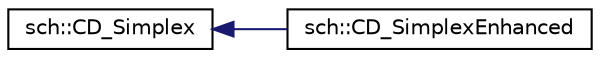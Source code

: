 digraph "Graphical Class Hierarchy"
{
  edge [fontname="Helvetica",fontsize="10",labelfontname="Helvetica",labelfontsize="10"];
  node [fontname="Helvetica",fontsize="10",shape=record];
  rankdir="LR";
  Node0 [label="sch::CD_Simplex",height=0.2,width=0.4,color="black", fillcolor="white", style="filled",URL="$classsch_1_1CD__Simplex.html"];
  Node0 -> Node1 [dir="back",color="midnightblue",fontsize="10",style="solid",fontname="Helvetica"];
  Node1 [label="sch::CD_SimplexEnhanced",height=0.2,width=0.4,color="black", fillcolor="white", style="filled",URL="$classsch_1_1CD__SimplexEnhanced.html"];
}

